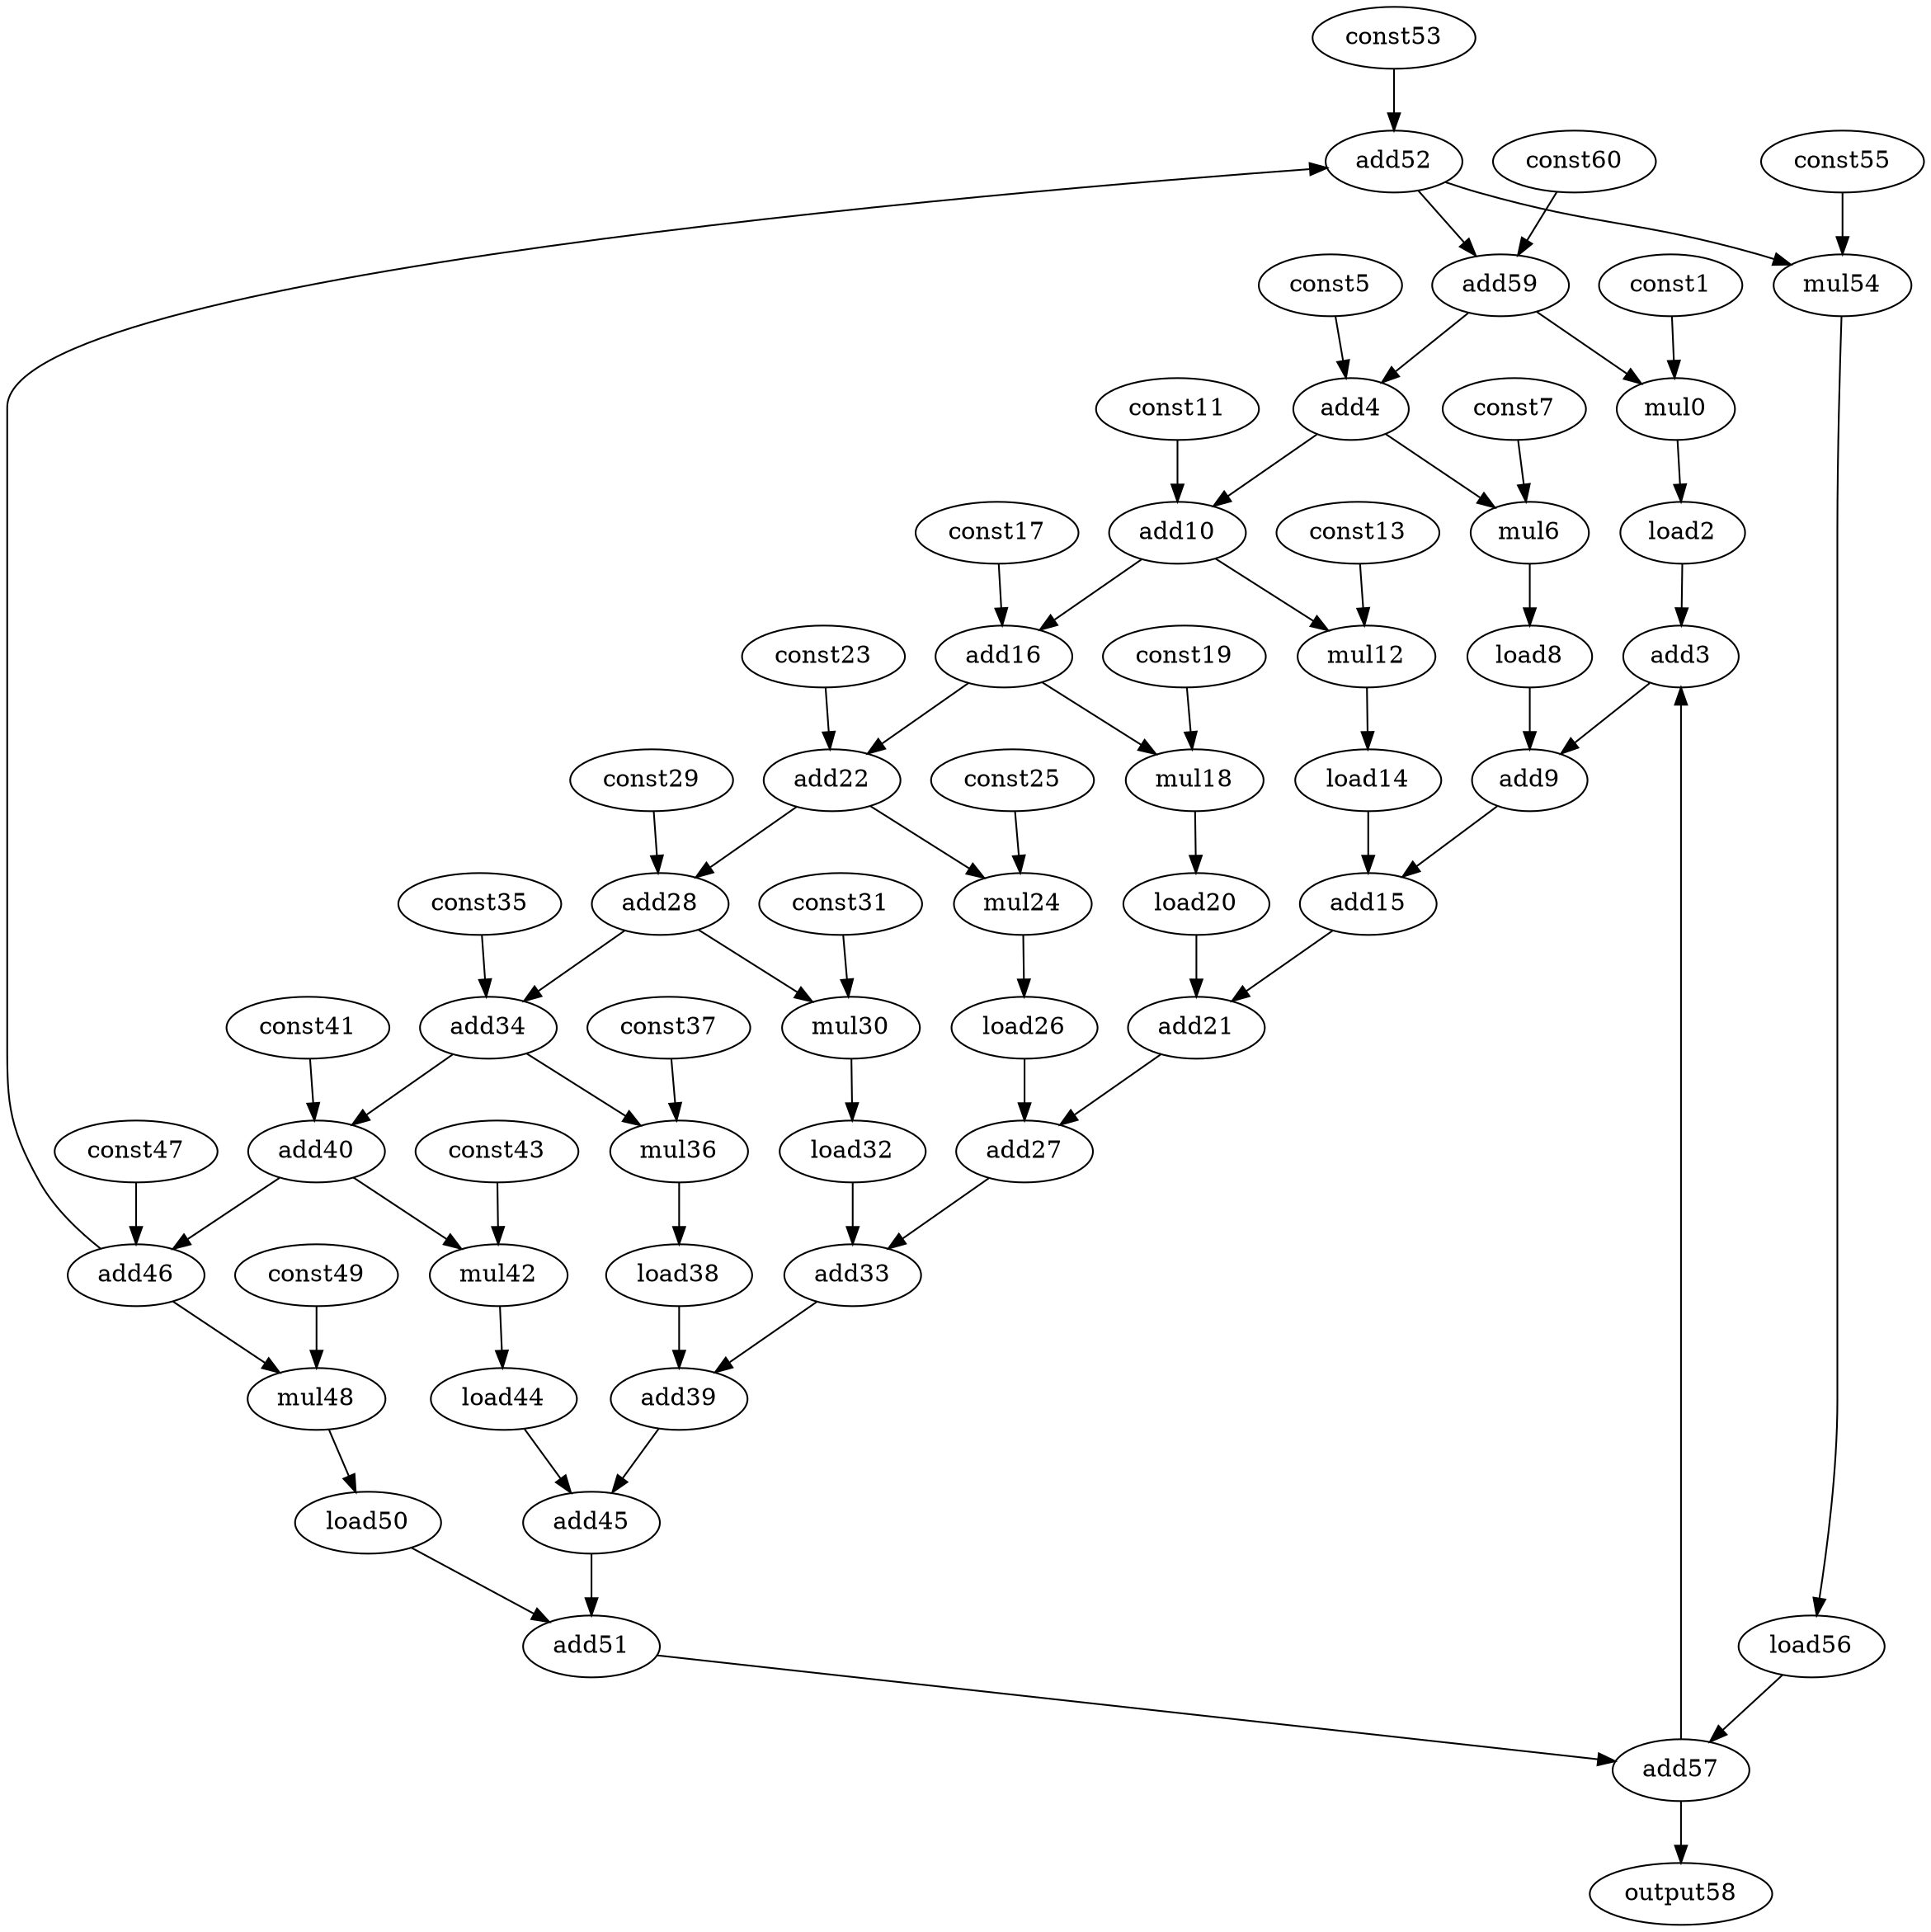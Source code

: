 digraph G {
mul0[opcode=mul];
const1[opcode=const];
load2[opcode=load];
add3[opcode=add];
add4[opcode=add];
const5[opcode=const];
mul6[opcode=mul];
const7[opcode=const];
load8[opcode=load];
add9[opcode=add];
add10[opcode=add];
const11[opcode=const];
mul12[opcode=mul];
const13[opcode=const];
load14[opcode=load];
add15[opcode=add];
add16[opcode=add];
const17[opcode=const];
mul18[opcode=mul];
const19[opcode=const];
load20[opcode=load];
add21[opcode=add];
add22[opcode=add];
const23[opcode=const];
mul24[opcode=mul];
const25[opcode=const];
load26[opcode=load];
add27[opcode=add];
add28[opcode=add];
const29[opcode=const];
mul30[opcode=mul];
const31[opcode=const];
load32[opcode=load];
add33[opcode=add];
add34[opcode=add];
const35[opcode=const];
mul36[opcode=mul];
const37[opcode=const];
load38[opcode=load];
add39[opcode=add];
add40[opcode=add];
const41[opcode=const];
mul42[opcode=mul];
const43[opcode=const];
load44[opcode=load];
add45[opcode=add];
add46[opcode=add];
const47[opcode=const];
mul48[opcode=mul];
const49[opcode=const];
load50[opcode=load];
add51[opcode=add];
add52[opcode=add];
const53[opcode=const];
mul54[opcode=mul];
const55[opcode=const];
load56[opcode=load];
add57[opcode=add];
output58[opcode=output];
add59[opcode=add];
const60[opcode=const];
load2->add3[operand=1]; //load->add
add3->add9[operand=0]; //add->add
add4->mul6[operand=1]; //add->gep_mul
add4->add10[operand=0]; //add->add
load8->add9[operand=1]; //load->add
add9->add15[operand=0]; //add->add
add10->mul12[operand=1]; //add->gep_mul
add10->add16[operand=0]; //add->add
load14->add15[operand=1]; //load->add
add15->add21[operand=0]; //add->add
add16->mul18[operand=1]; //add->gep_mul
add16->add22[operand=0]; //add->add
load20->add21[operand=1]; //load->add
add21->add27[operand=0]; //add->add
add22->mul24[operand=1]; //add->gep_mul
add22->add28[operand=0]; //add->add
load26->add27[operand=1]; //load->add
add27->add33[operand=0]; //add->add
add28->mul30[operand=1]; //add->gep_mul
add28->add34[operand=0]; //add->add
load32->add33[operand=1]; //load->add
add33->add39[operand=0]; //add->add
add34->mul36[operand=1]; //add->gep_mul
add34->add40[operand=0]; //add->add
load38->add39[operand=1]; //load->add
add39->add45[operand=0]; //add->add
add40->mul42[operand=1]; //add->gep_mul
add40->add46[operand=0]; //add->add
load44->add45[operand=1]; //load->add
add45->add51[operand=0]; //add->add
add46->mul48[operand=1]; //add->gep_mul
add46->add52[operand=0]; //add->add
load50->add51[operand=1]; //load->add
add51->add57[operand=0]; //add->add
add52->mul54[operand=1]; //add->gep_mul
add52->add59[operand=0]; //add->add
load56->add57[operand=1]; //load->add
add57->output58[operand=0]; //add->output
add57->add3[operand=0]; //add->add
add59->mul0[operand=1]; //add->gep_mul
add59->add4[operand=0]; //add->add
const1->mul0[operand=0]; //gep_const->gep_mul
mul0->load2[operand=0]; //gep_mul->load
const5->add4[operand=1]; //const->add
const7->mul6[operand=0]; //gep_const->gep_mul
mul6->load8[operand=0]; //gep_mul->load
const11->add10[operand=1]; //const->add
const13->mul12[operand=0]; //gep_const->gep_mul
mul12->load14[operand=0]; //gep_mul->load
const17->add16[operand=1]; //const->add
const19->mul18[operand=0]; //gep_const->gep_mul
mul18->load20[operand=0]; //gep_mul->load
const23->add22[operand=1]; //const->add
const25->mul24[operand=0]; //gep_const->gep_mul
mul24->load26[operand=0]; //gep_mul->load
const29->add28[operand=1]; //const->add
const31->mul30[operand=0]; //gep_const->gep_mul
mul30->load32[operand=0]; //gep_mul->load
const35->add34[operand=1]; //const->add
const37->mul36[operand=0]; //gep_const->gep_mul
mul36->load38[operand=0]; //gep_mul->load
const41->add40[operand=1]; //const->add
const43->mul42[operand=0]; //gep_const->gep_mul
mul42->load44[operand=0]; //gep_mul->load
const47->add46[operand=1]; //const->add
const49->mul48[operand=0]; //gep_const->gep_mul
mul48->load50[operand=0]; //gep_mul->load
const53->add52[operand=1]; //const->add
const55->mul54[operand=0]; //gep_const->gep_mul
mul54->load56[operand=0]; //gep_mul->load
const60->add59[operand=1]; //const->add
}
